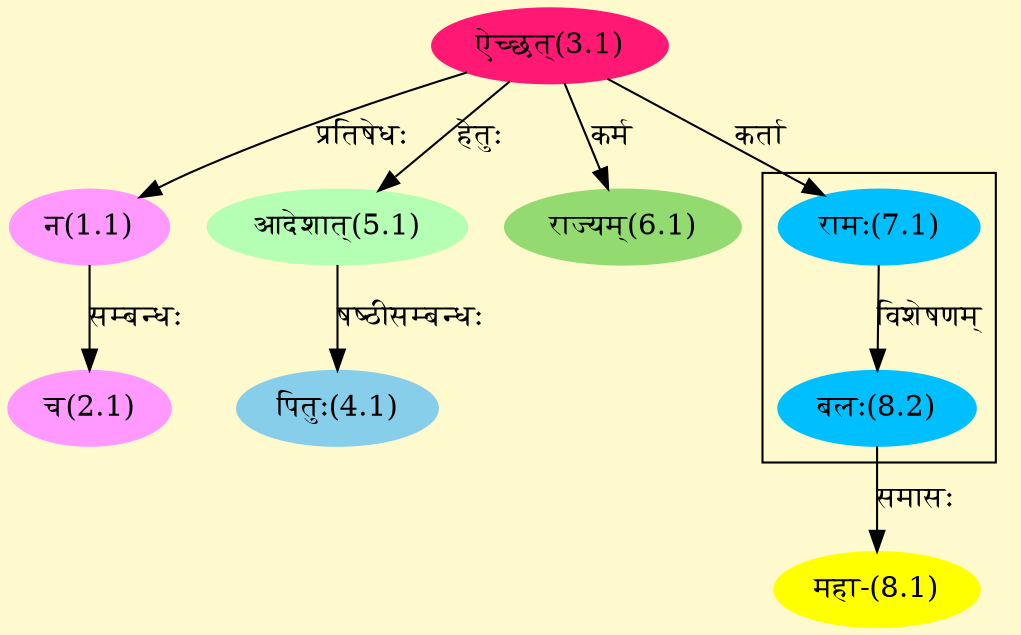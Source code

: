 digraph G{
rankdir=BT;
 compound=true;
 bgcolor="lemonchiffon1";

subgraph cluster_1{
Node8_2 [style=filled, color="#00BFFF" label = "बलः(8.2)"]
Node7_1 [style=filled, color="#00BFFF" label = "रामः(7.1)"]

}
Node1_1 [style=filled, color="#FF99FF" label = "न(1.1)"]
Node3_1 [style=filled, color="#FF1975" label = "ऐच्छत्(3.1)"]
Node2_1 [style=filled, color="#FF99FF" label = "च(2.1)"]
Node7_1 [style=filled, color="#00BFFF" label = "रामः(7.1)"]
Node [style=filled, color="" label = "()"]
Node4_1 [style=filled, color="#87CEEB" label = "पितुः(4.1)"]
Node5_1 [style=filled, color="#B4FFB4" label = "आदेशात्(5.1)"]
Node6_1 [style=filled, color="#93DB70" label = "राज्यम्(6.1)"]
Node8_1 [style=filled, color="#FFFF00" label = "महा-(8.1)"]
Node8_2 [style=filled, color="#00BFFF" label = "बलः(8.2)"]
/* Start of Relations section */

Node1_1 -> Node3_1 [  label="प्रतिषेधः"  dir="back" ]
Node2_1 -> Node1_1 [  label="सम्बन्धः"  dir="back" ]
Node4_1 -> Node5_1 [  label="षष्ठीसम्बन्धः"  dir="back" ]
Node5_1 -> Node3_1 [  label="हेतुः"  dir="back" ]
Node6_1 -> Node3_1 [  label="कर्म"  dir="back" ]
Node7_1 -> Node3_1 [  label="कर्ता"  dir="back" ]
Node8_1 -> Node8_2 [  label="समासः"  dir="back" ]
Node8_2 -> Node7_1 [  label="विशेषणम्"  dir="back" ]
}
